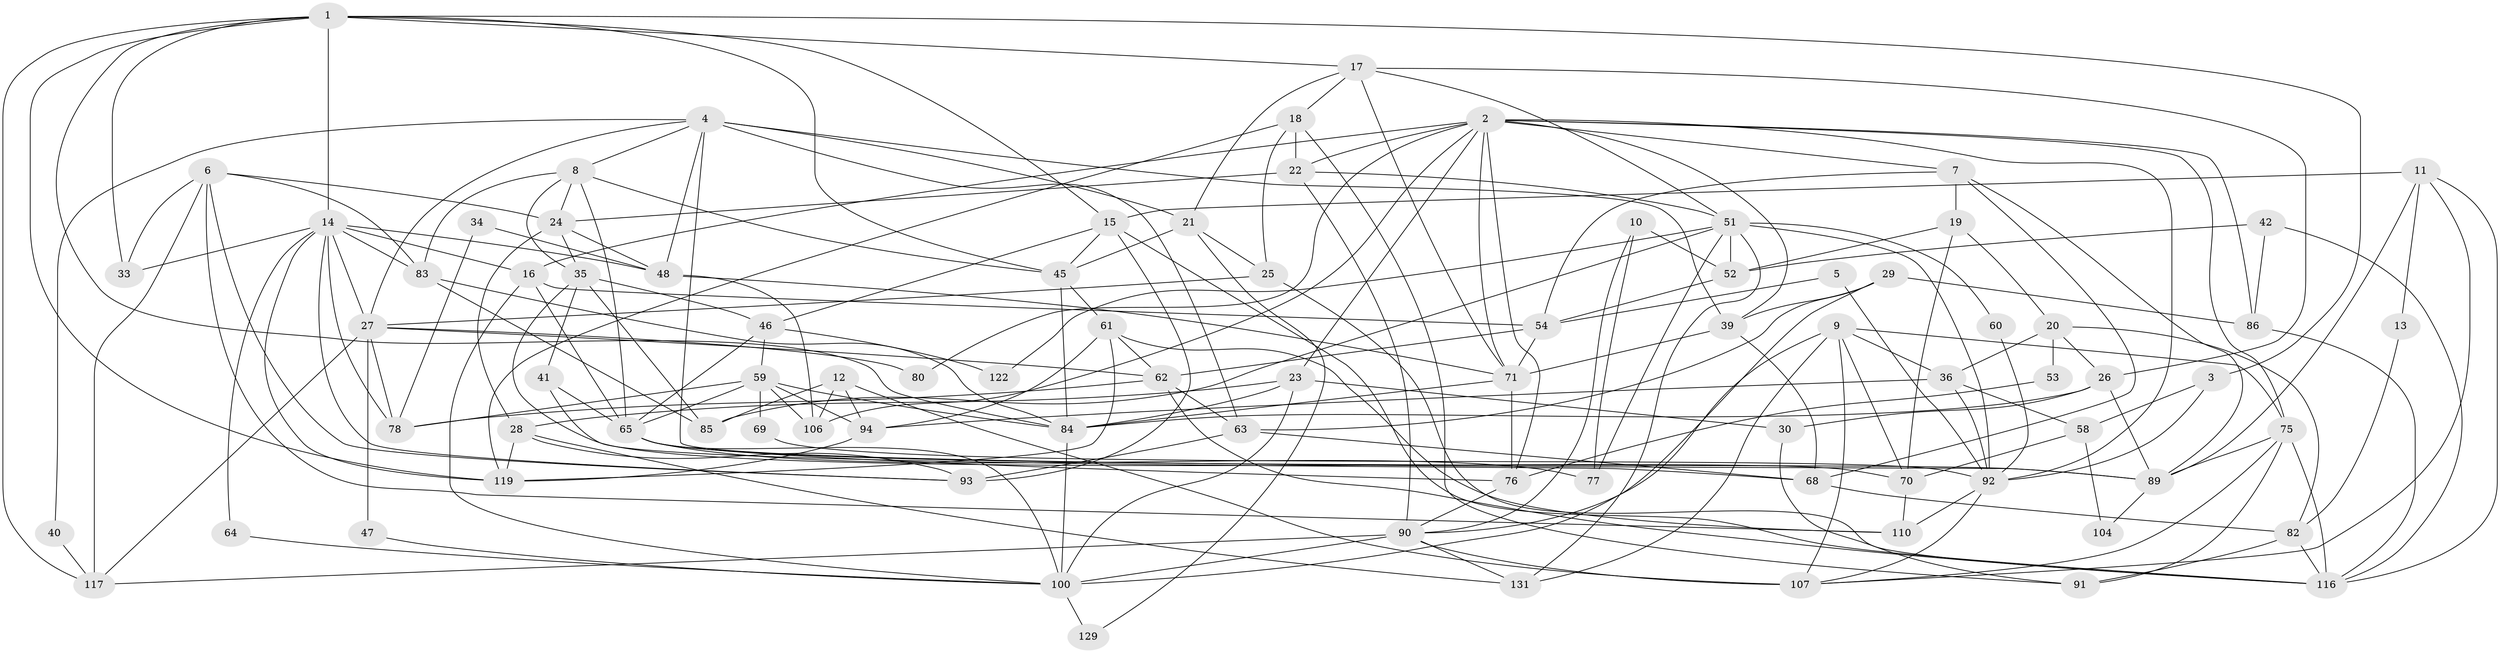 // Generated by graph-tools (version 1.1) at 2025/24/03/03/25 07:24:01]
// undirected, 85 vertices, 214 edges
graph export_dot {
graph [start="1"]
  node [color=gray90,style=filled];
  1 [super="+43"];
  2 [super="+97"];
  3;
  4 [super="+37"];
  5;
  6 [super="+66"];
  7;
  8 [super="+113"];
  9;
  10;
  11 [super="+128"];
  12 [super="+87"];
  13;
  14 [super="+102"];
  15 [super="+67"];
  16 [super="+81"];
  17;
  18 [super="+57"];
  19;
  20 [super="+32"];
  21 [super="+38"];
  22 [super="+96"];
  23 [super="+74"];
  24 [super="+44"];
  25 [super="+49"];
  26;
  27 [super="+50"];
  28 [super="+31"];
  29 [super="+73"];
  30;
  33 [super="+56"];
  34;
  35 [super="+55"];
  36 [super="+134"];
  39;
  40;
  41 [super="+118"];
  42 [super="+101"];
  45;
  46 [super="+123"];
  47;
  48 [super="+72"];
  51 [super="+88"];
  52;
  53;
  54 [super="+130"];
  58 [super="+95"];
  59 [super="+111"];
  60;
  61 [super="+98"];
  62 [super="+121"];
  63 [super="+114"];
  64;
  65 [super="+103"];
  68;
  69;
  70 [super="+109"];
  71 [super="+126"];
  75 [super="+115"];
  76 [super="+79"];
  77;
  78;
  80;
  82;
  83;
  84 [super="+120"];
  85;
  86;
  89 [super="+105"];
  90 [super="+99"];
  91;
  92 [super="+112"];
  93 [super="+124"];
  94 [super="+108"];
  100 [super="+132"];
  104;
  106 [super="+127"];
  107 [super="+133"];
  110;
  116 [super="+125"];
  117;
  119;
  122;
  129;
  131;
  1 -- 45;
  1 -- 3;
  1 -- 117;
  1 -- 119;
  1 -- 14;
  1 -- 17;
  1 -- 15;
  1 -- 84;
  1 -- 33;
  2 -- 16;
  2 -- 39;
  2 -- 80;
  2 -- 106;
  2 -- 23;
  2 -- 86;
  2 -- 7;
  2 -- 92;
  2 -- 22;
  2 -- 75;
  2 -- 71;
  2 -- 76;
  3 -- 92;
  3 -- 58;
  4 -- 21;
  4 -- 39;
  4 -- 48;
  4 -- 89 [weight=2];
  4 -- 27;
  4 -- 8;
  4 -- 40;
  4 -- 63;
  5 -- 92;
  5 -- 54;
  6 -- 33;
  6 -- 83;
  6 -- 117;
  6 -- 110;
  6 -- 93;
  6 -- 24;
  7 -- 19;
  7 -- 68;
  7 -- 54;
  7 -- 89;
  8 -- 45;
  8 -- 65;
  8 -- 35;
  8 -- 83;
  8 -- 24;
  9 -- 75;
  9 -- 36;
  9 -- 107;
  9 -- 131;
  9 -- 90;
  9 -- 70;
  10 -- 90;
  10 -- 77;
  10 -- 52;
  11 -- 107;
  11 -- 116;
  11 -- 89;
  11 -- 13;
  11 -- 15 [weight=2];
  12 -- 85;
  12 -- 106;
  12 -- 94;
  12 -- 107 [weight=2];
  13 -- 82;
  14 -- 83;
  14 -- 78;
  14 -- 27;
  14 -- 119;
  14 -- 64;
  14 -- 16;
  14 -- 48;
  14 -- 93;
  14 -- 33;
  15 -- 116;
  15 -- 45;
  15 -- 46;
  15 -- 93;
  16 -- 100;
  16 -- 65;
  16 -- 54;
  17 -- 26;
  17 -- 18;
  17 -- 51;
  17 -- 71;
  17 -- 21;
  18 -- 22;
  18 -- 91;
  18 -- 25;
  18 -- 119;
  19 -- 52;
  19 -- 20;
  19 -- 70;
  20 -- 26;
  20 -- 82;
  20 -- 53;
  20 -- 36;
  21 -- 129;
  21 -- 25;
  21 -- 45;
  22 -- 90;
  22 -- 24;
  22 -- 51;
  23 -- 84;
  23 -- 100;
  23 -- 28;
  23 -- 30;
  24 -- 28;
  24 -- 48;
  24 -- 35;
  25 -- 116;
  25 -- 27;
  26 -- 84;
  26 -- 89;
  26 -- 30;
  27 -- 47;
  27 -- 78;
  27 -- 80;
  27 -- 62;
  27 -- 117;
  28 -- 93;
  28 -- 131;
  28 -- 119;
  29 -- 86;
  29 -- 100;
  29 -- 39;
  29 -- 63;
  30 -- 91;
  34 -- 78;
  34 -- 48;
  35 -- 46;
  35 -- 41;
  35 -- 70;
  35 -- 85;
  36 -- 58 [weight=2];
  36 -- 92;
  36 -- 94;
  39 -- 68;
  39 -- 71;
  40 -- 117;
  41 -- 68;
  41 -- 65;
  42 -- 52;
  42 -- 116;
  42 -- 86;
  45 -- 84;
  45 -- 61;
  46 -- 59;
  46 -- 122;
  46 -- 65;
  47 -- 100;
  48 -- 106;
  48 -- 71;
  51 -- 52;
  51 -- 77;
  51 -- 122;
  51 -- 131;
  51 -- 85;
  51 -- 60;
  51 -- 92;
  52 -- 54;
  53 -- 76;
  54 -- 62;
  54 -- 71;
  58 -- 104;
  58 -- 70;
  59 -- 78;
  59 -- 65;
  59 -- 84;
  59 -- 69;
  59 -- 106;
  59 -- 94;
  60 -- 92;
  61 -- 119;
  61 -- 62;
  61 -- 110;
  61 -- 94;
  62 -- 78;
  62 -- 116;
  62 -- 63;
  63 -- 93;
  63 -- 68;
  64 -- 100;
  65 -- 77;
  65 -- 89;
  65 -- 100;
  65 -- 76;
  68 -- 82;
  69 -- 92;
  70 -- 110;
  71 -- 84;
  71 -- 76;
  75 -- 107;
  75 -- 116;
  75 -- 89;
  75 -- 91;
  76 -- 90;
  82 -- 91;
  82 -- 116;
  83 -- 84;
  83 -- 85;
  84 -- 100;
  86 -- 116;
  89 -- 104;
  90 -- 117;
  90 -- 131;
  90 -- 100;
  90 -- 107;
  92 -- 110;
  92 -- 107;
  94 -- 119;
  100 -- 129;
}
